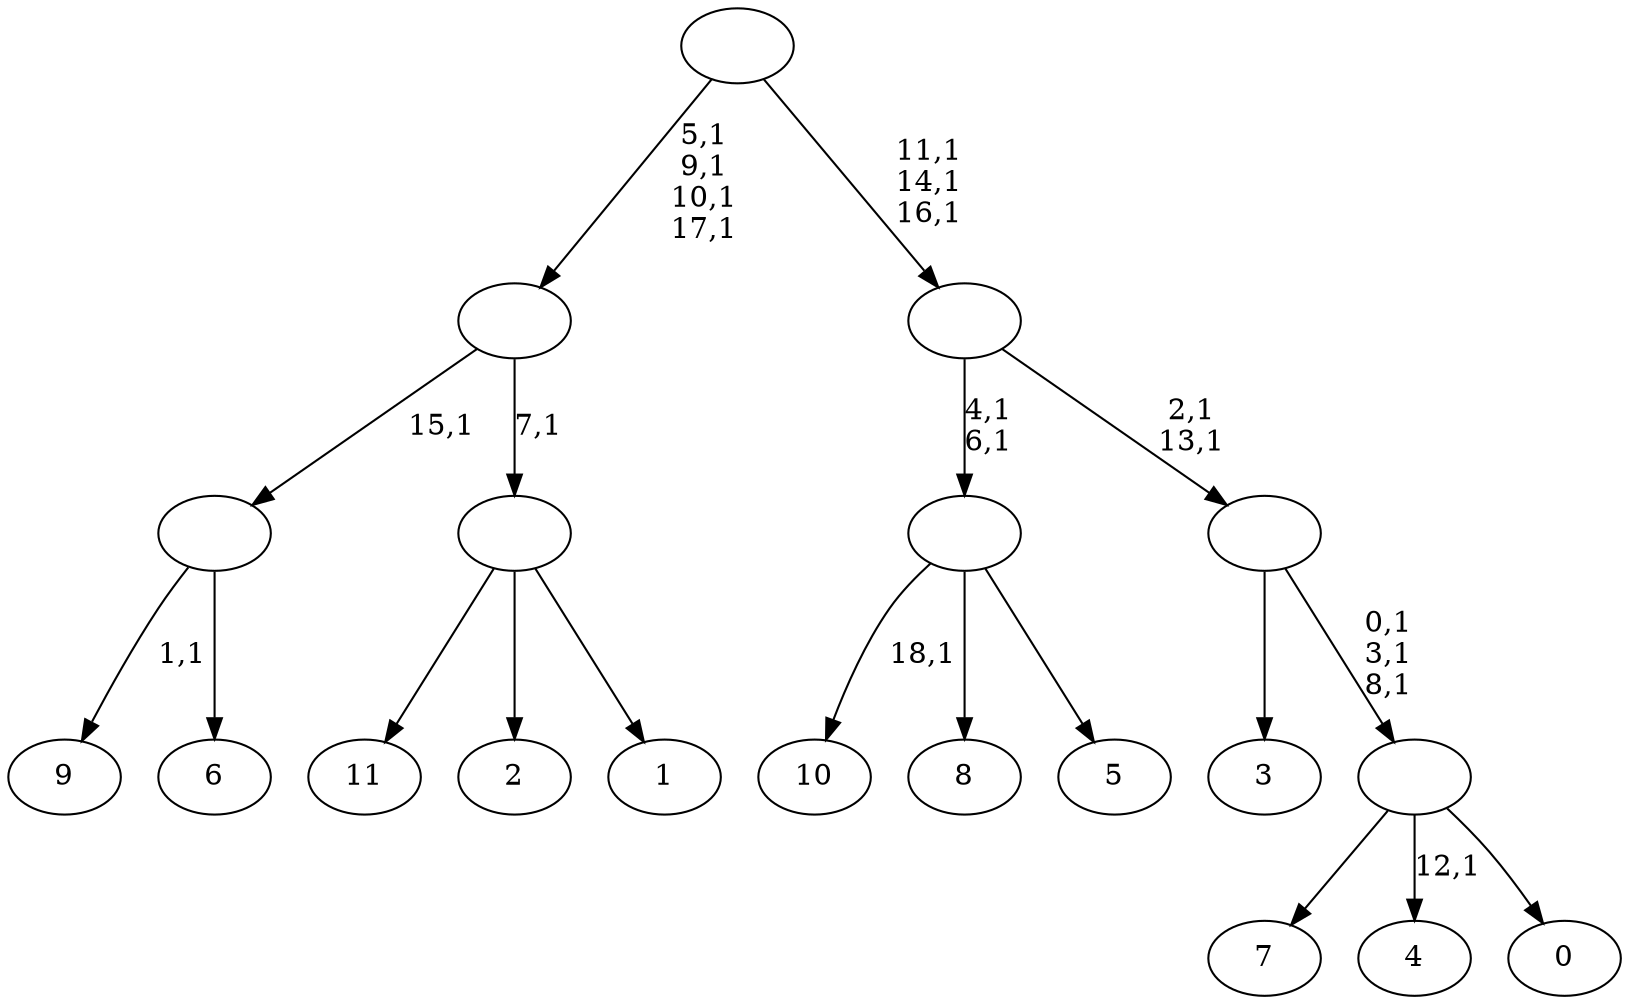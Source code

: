 digraph T {
	31 [label="11"]
	30 [label="10"]
	28 [label="9"]
	26 [label="8"]
	25 [label="7"]
	24 [label="6"]
	23 [label=""]
	22 [label="5"]
	21 [label=""]
	19 [label="4"]
	17 [label="3"]
	16 [label="2"]
	15 [label="1"]
	14 [label=""]
	13 [label=""]
	9 [label="0"]
	8 [label=""]
	5 [label=""]
	3 [label=""]
	0 [label=""]
	23 -> 28 [label="1,1"]
	23 -> 24 [label=""]
	21 -> 30 [label="18,1"]
	21 -> 26 [label=""]
	21 -> 22 [label=""]
	14 -> 31 [label=""]
	14 -> 16 [label=""]
	14 -> 15 [label=""]
	13 -> 23 [label="15,1"]
	13 -> 14 [label="7,1"]
	8 -> 19 [label="12,1"]
	8 -> 25 [label=""]
	8 -> 9 [label=""]
	5 -> 8 [label="0,1\n3,1\n8,1"]
	5 -> 17 [label=""]
	3 -> 5 [label="2,1\n13,1"]
	3 -> 21 [label="4,1\n6,1"]
	0 -> 3 [label="11,1\n14,1\n16,1"]
	0 -> 13 [label="5,1\n9,1\n10,1\n17,1"]
}
